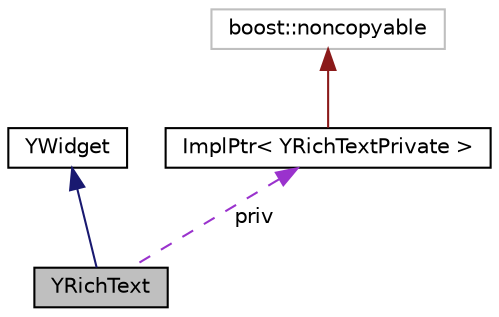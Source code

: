 digraph "YRichText"
{
 // LATEX_PDF_SIZE
  edge [fontname="Helvetica",fontsize="10",labelfontname="Helvetica",labelfontsize="10"];
  node [fontname="Helvetica",fontsize="10",shape=record];
  Node1 [label="YRichText",height=0.2,width=0.4,color="black", fillcolor="grey75", style="filled", fontcolor="black",tooltip=" "];
  Node2 -> Node1 [dir="back",color="midnightblue",fontsize="10",style="solid",fontname="Helvetica"];
  Node2 [label="YWidget",height=0.2,width=0.4,color="black", fillcolor="white", style="filled",URL="$classYWidget.html",tooltip=" "];
  Node3 -> Node1 [dir="back",color="darkorchid3",fontsize="10",style="dashed",label=" priv" ,fontname="Helvetica"];
  Node3 [label="ImplPtr\< YRichTextPrivate \>",height=0.2,width=0.4,color="black", fillcolor="white", style="filled",URL="$classImplPtr.html",tooltip=" "];
  Node4 -> Node3 [dir="back",color="firebrick4",fontsize="10",style="solid",fontname="Helvetica"];
  Node4 [label="boost::noncopyable",height=0.2,width=0.4,color="grey75", fillcolor="white", style="filled",tooltip=" "];
}
